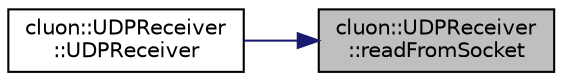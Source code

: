 digraph "cluon::UDPReceiver::readFromSocket"
{
 // LATEX_PDF_SIZE
  edge [fontname="Helvetica",fontsize="10",labelfontname="Helvetica",labelfontsize="10"];
  node [fontname="Helvetica",fontsize="10",shape=record];
  rankdir="RL";
  Node1 [label="cluon::UDPReceiver\l::readFromSocket",height=0.2,width=0.4,color="black", fillcolor="grey75", style="filled", fontcolor="black",tooltip=" "];
  Node1 -> Node2 [dir="back",color="midnightblue",fontsize="10",style="solid",fontname="Helvetica"];
  Node2 [label="cluon::UDPReceiver\l::UDPReceiver",height=0.2,width=0.4,color="black", fillcolor="white", style="filled",URL="$classcluon_1_1UDPReceiver.html#a067d67a9a40ebcd0d000969c1020706e",tooltip=" "];
}
